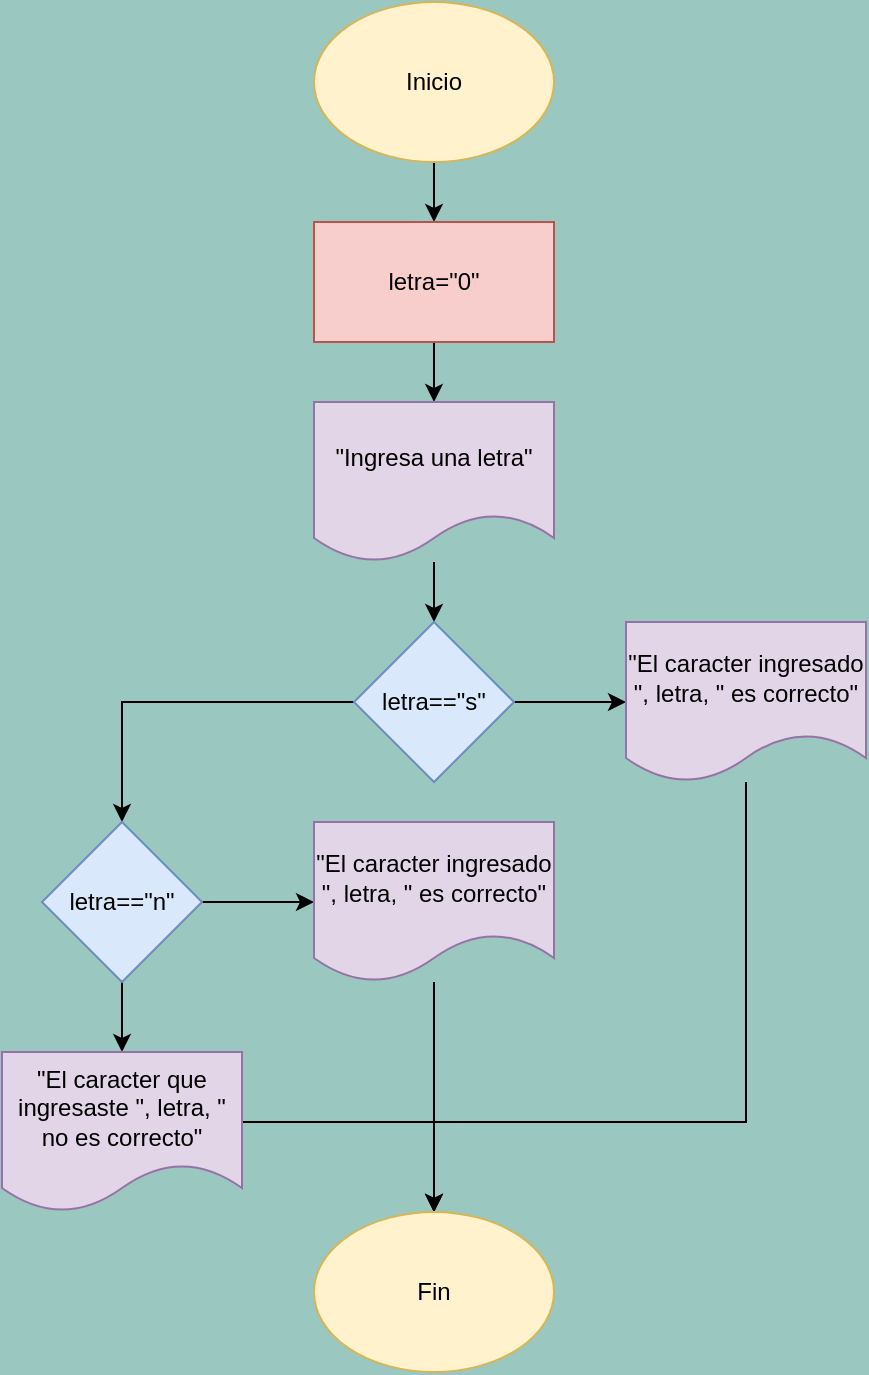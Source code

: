 <mxfile version="18.0.2" type="device"><diagram id="ybZIFoyvpCidmOTA6bny" name="Page-1"><mxGraphModel dx="1673" dy="829" grid="1" gridSize="10" guides="1" tooltips="1" connect="1" arrows="1" fold="1" page="1" pageScale="1" pageWidth="827" pageHeight="1169" background="#9AC7BF" math="0" shadow="0"><root><mxCell id="0"/><mxCell id="1" parent="0"/><mxCell id="e0qZql-JmE5wz9sdLNE2-10" value="" style="edgeStyle=orthogonalEdgeStyle;rounded=0;orthogonalLoop=1;jettySize=auto;html=1;" edge="1" parent="1" source="e0qZql-JmE5wz9sdLNE2-1" target="e0qZql-JmE5wz9sdLNE2-2"><mxGeometry relative="1" as="geometry"/></mxCell><mxCell id="e0qZql-JmE5wz9sdLNE2-1" value="Inicio" style="ellipse;whiteSpace=wrap;html=1;fillColor=#fff2cc;strokeColor=#d6b656;" vertex="1" parent="1"><mxGeometry x="354" y="20" width="120" height="80" as="geometry"/></mxCell><mxCell id="e0qZql-JmE5wz9sdLNE2-11" value="" style="edgeStyle=orthogonalEdgeStyle;rounded=0;orthogonalLoop=1;jettySize=auto;html=1;" edge="1" parent="1" source="e0qZql-JmE5wz9sdLNE2-2" target="e0qZql-JmE5wz9sdLNE2-3"><mxGeometry relative="1" as="geometry"/></mxCell><mxCell id="e0qZql-JmE5wz9sdLNE2-2" value="letra=&quot;0&quot;" style="rounded=0;whiteSpace=wrap;html=1;fillColor=#f8cecc;strokeColor=#b85450;" vertex="1" parent="1"><mxGeometry x="354" y="130" width="120" height="60" as="geometry"/></mxCell><mxCell id="e0qZql-JmE5wz9sdLNE2-12" value="" style="edgeStyle=orthogonalEdgeStyle;rounded=0;orthogonalLoop=1;jettySize=auto;html=1;" edge="1" parent="1" source="e0qZql-JmE5wz9sdLNE2-3" target="e0qZql-JmE5wz9sdLNE2-4"><mxGeometry relative="1" as="geometry"/></mxCell><mxCell id="e0qZql-JmE5wz9sdLNE2-3" value="&quot;Ingresa una letra&quot;" style="shape=document;whiteSpace=wrap;html=1;boundedLbl=1;fillColor=#e1d5e7;strokeColor=#9673a6;" vertex="1" parent="1"><mxGeometry x="354" y="220" width="120" height="80" as="geometry"/></mxCell><mxCell id="e0qZql-JmE5wz9sdLNE2-13" value="" style="edgeStyle=orthogonalEdgeStyle;rounded=0;orthogonalLoop=1;jettySize=auto;html=1;" edge="1" parent="1" source="e0qZql-JmE5wz9sdLNE2-4" target="e0qZql-JmE5wz9sdLNE2-5"><mxGeometry relative="1" as="geometry"/></mxCell><mxCell id="e0qZql-JmE5wz9sdLNE2-14" style="edgeStyle=orthogonalEdgeStyle;rounded=0;orthogonalLoop=1;jettySize=auto;html=1;" edge="1" parent="1" source="e0qZql-JmE5wz9sdLNE2-4" target="e0qZql-JmE5wz9sdLNE2-6"><mxGeometry relative="1" as="geometry"/></mxCell><mxCell id="e0qZql-JmE5wz9sdLNE2-4" value="letra==&quot;s&quot;" style="rhombus;whiteSpace=wrap;html=1;fillColor=#dae8fc;strokeColor=#6c8ebf;" vertex="1" parent="1"><mxGeometry x="374" y="330" width="80" height="80" as="geometry"/></mxCell><mxCell id="e0qZql-JmE5wz9sdLNE2-19" style="edgeStyle=orthogonalEdgeStyle;rounded=0;orthogonalLoop=1;jettySize=auto;html=1;entryX=0.5;entryY=0;entryDx=0;entryDy=0;" edge="1" parent="1" source="e0qZql-JmE5wz9sdLNE2-5" target="e0qZql-JmE5wz9sdLNE2-9"><mxGeometry relative="1" as="geometry"><Array as="points"><mxPoint x="570" y="580"/><mxPoint x="414" y="580"/></Array></mxGeometry></mxCell><mxCell id="e0qZql-JmE5wz9sdLNE2-5" value="&quot;El caracter ingresado &quot;, letra, &quot; es correcto&quot;" style="shape=document;whiteSpace=wrap;html=1;boundedLbl=1;fillColor=#e1d5e7;strokeColor=#9673a6;" vertex="1" parent="1"><mxGeometry x="510" y="330" width="120" height="80" as="geometry"/></mxCell><mxCell id="e0qZql-JmE5wz9sdLNE2-15" value="" style="edgeStyle=orthogonalEdgeStyle;rounded=0;orthogonalLoop=1;jettySize=auto;html=1;" edge="1" parent="1" source="e0qZql-JmE5wz9sdLNE2-6" target="e0qZql-JmE5wz9sdLNE2-7"><mxGeometry relative="1" as="geometry"/></mxCell><mxCell id="e0qZql-JmE5wz9sdLNE2-16" value="" style="edgeStyle=orthogonalEdgeStyle;rounded=0;orthogonalLoop=1;jettySize=auto;html=1;" edge="1" parent="1" source="e0qZql-JmE5wz9sdLNE2-6" target="e0qZql-JmE5wz9sdLNE2-8"><mxGeometry relative="1" as="geometry"/></mxCell><mxCell id="e0qZql-JmE5wz9sdLNE2-6" value="letra==&quot;n&quot;" style="rhombus;whiteSpace=wrap;html=1;fillColor=#dae8fc;strokeColor=#6c8ebf;" vertex="1" parent="1"><mxGeometry x="218" y="430" width="80" height="80" as="geometry"/></mxCell><mxCell id="e0qZql-JmE5wz9sdLNE2-18" style="edgeStyle=orthogonalEdgeStyle;rounded=0;orthogonalLoop=1;jettySize=auto;html=1;entryX=0.5;entryY=0;entryDx=0;entryDy=0;" edge="1" parent="1" source="e0qZql-JmE5wz9sdLNE2-7" target="e0qZql-JmE5wz9sdLNE2-9"><mxGeometry relative="1" as="geometry"/></mxCell><mxCell id="e0qZql-JmE5wz9sdLNE2-7" value="&quot;El caracter ingresado &quot;, letra, &quot; es correcto&quot;" style="shape=document;whiteSpace=wrap;html=1;boundedLbl=1;fillColor=#e1d5e7;strokeColor=#9673a6;" vertex="1" parent="1"><mxGeometry x="354" y="430" width="120" height="80" as="geometry"/></mxCell><mxCell id="e0qZql-JmE5wz9sdLNE2-17" style="edgeStyle=orthogonalEdgeStyle;rounded=0;orthogonalLoop=1;jettySize=auto;html=1;entryX=0.5;entryY=0;entryDx=0;entryDy=0;" edge="1" parent="1" source="e0qZql-JmE5wz9sdLNE2-8" target="e0qZql-JmE5wz9sdLNE2-9"><mxGeometry relative="1" as="geometry"><Array as="points"><mxPoint x="414" y="580"/></Array></mxGeometry></mxCell><mxCell id="e0qZql-JmE5wz9sdLNE2-8" value="&quot;El caracter que ingresaste &quot;, letra, &quot; no es correcto&quot;" style="shape=document;whiteSpace=wrap;html=1;boundedLbl=1;fillColor=#e1d5e7;strokeColor=#9673a6;" vertex="1" parent="1"><mxGeometry x="198" y="545" width="120" height="80" as="geometry"/></mxCell><mxCell id="e0qZql-JmE5wz9sdLNE2-9" value="Fin" style="ellipse;whiteSpace=wrap;html=1;fillColor=#fff2cc;strokeColor=#d6b656;" vertex="1" parent="1"><mxGeometry x="354" y="625" width="120" height="80" as="geometry"/></mxCell></root></mxGraphModel></diagram></mxfile>